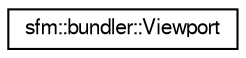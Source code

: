 digraph "Graphical Class Hierarchy"
{
  edge [fontname="FreeSans",fontsize="10",labelfontname="FreeSans",labelfontsize="10"];
  node [fontname="FreeSans",fontsize="10",shape=record];
  rankdir="LR";
  Node0 [label="sfm::bundler::Viewport",height=0.2,width=0.4,color="black", fillcolor="white", style="filled",URL="$structsfm_1_1bundler_1_1_viewport.html",tooltip="Per-viewport information. "];
}
